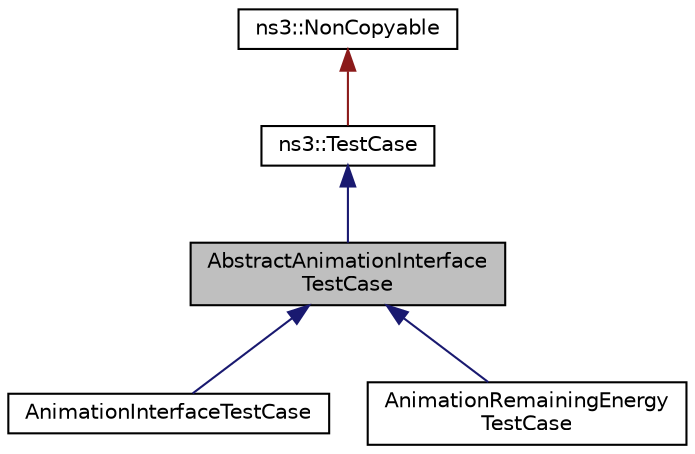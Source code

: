 digraph "AbstractAnimationInterfaceTestCase"
{
 // LATEX_PDF_SIZE
  edge [fontname="Helvetica",fontsize="10",labelfontname="Helvetica",labelfontsize="10"];
  node [fontname="Helvetica",fontsize="10",shape=record];
  Node1 [label="AbstractAnimationInterface\lTestCase",height=0.2,width=0.4,color="black", fillcolor="grey75", style="filled", fontcolor="black",tooltip="Abstract Animation Interface Test Case."];
  Node2 -> Node1 [dir="back",color="midnightblue",fontsize="10",style="solid",fontname="Helvetica"];
  Node2 [label="ns3::TestCase",height=0.2,width=0.4,color="black", fillcolor="white", style="filled",URL="$classns3_1_1_test_case.html",tooltip="encapsulates test code"];
  Node3 -> Node2 [dir="back",color="firebrick4",fontsize="10",style="solid",fontname="Helvetica"];
  Node3 [label="ns3::NonCopyable",height=0.2,width=0.4,color="black", fillcolor="white", style="filled",URL="$classns3_1_1_non_copyable.html",tooltip="A base class for (non-Singleton) objects which shouldn't be copied."];
  Node1 -> Node4 [dir="back",color="midnightblue",fontsize="10",style="solid",fontname="Helvetica"];
  Node4 [label="AnimationInterfaceTestCase",height=0.2,width=0.4,color="black", fillcolor="white", style="filled",URL="$class_animation_interface_test_case.html",tooltip="Animation Interface Test Case."];
  Node1 -> Node5 [dir="back",color="midnightblue",fontsize="10",style="solid",fontname="Helvetica"];
  Node5 [label="AnimationRemainingEnergy\lTestCase",height=0.2,width=0.4,color="black", fillcolor="white", style="filled",URL="$class_animation_remaining_energy_test_case.html",tooltip="Animation Remaining Energy Test Case."];
}
